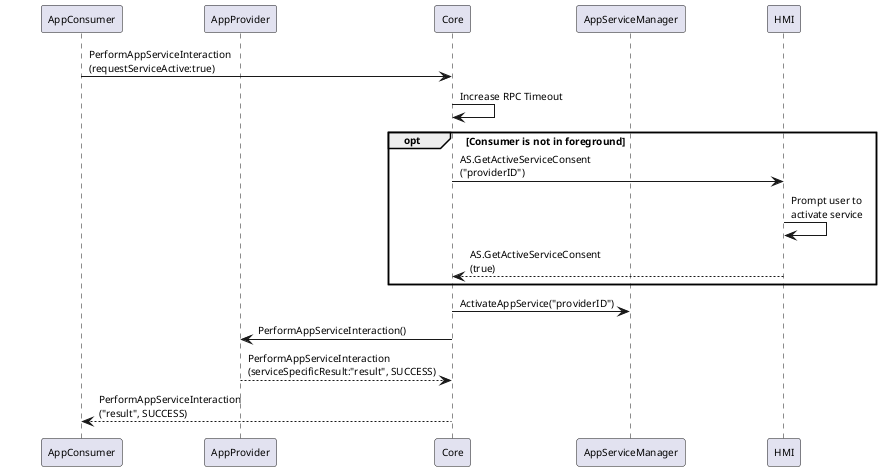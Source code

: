 @startuml

skinparam ParticipantPadding 36
skinparam defaultFontSize 10

participant AppConsumer
participant AppProvider
participant Core
participant AppServiceManager
participant HMI

AppConsumer -> Core : PerformAppServiceInteraction\n(requestServiceActive:true)
Core -> Core : Increase RPC Timeout
opt Consumer is not in foreground
  Core -> HMI : AS.GetActiveServiceConsent\n("providerID")
  HMI -> HMI : Prompt user to \nactivate service
  HMI --> Core : AS.GetActiveServiceConsent\n(true)
end
Core -> AppServiceManager : ActivateAppService("providerID")
Core -> AppProvider : PerformAppServiceInteraction()
AppProvider --> Core : PerformAppServiceInteraction\n(serviceSpecificResult:"result", SUCCESS)

Core --> AppConsumer : PerformAppServiceInteraction\n("result", SUCCESS)
@enduml
